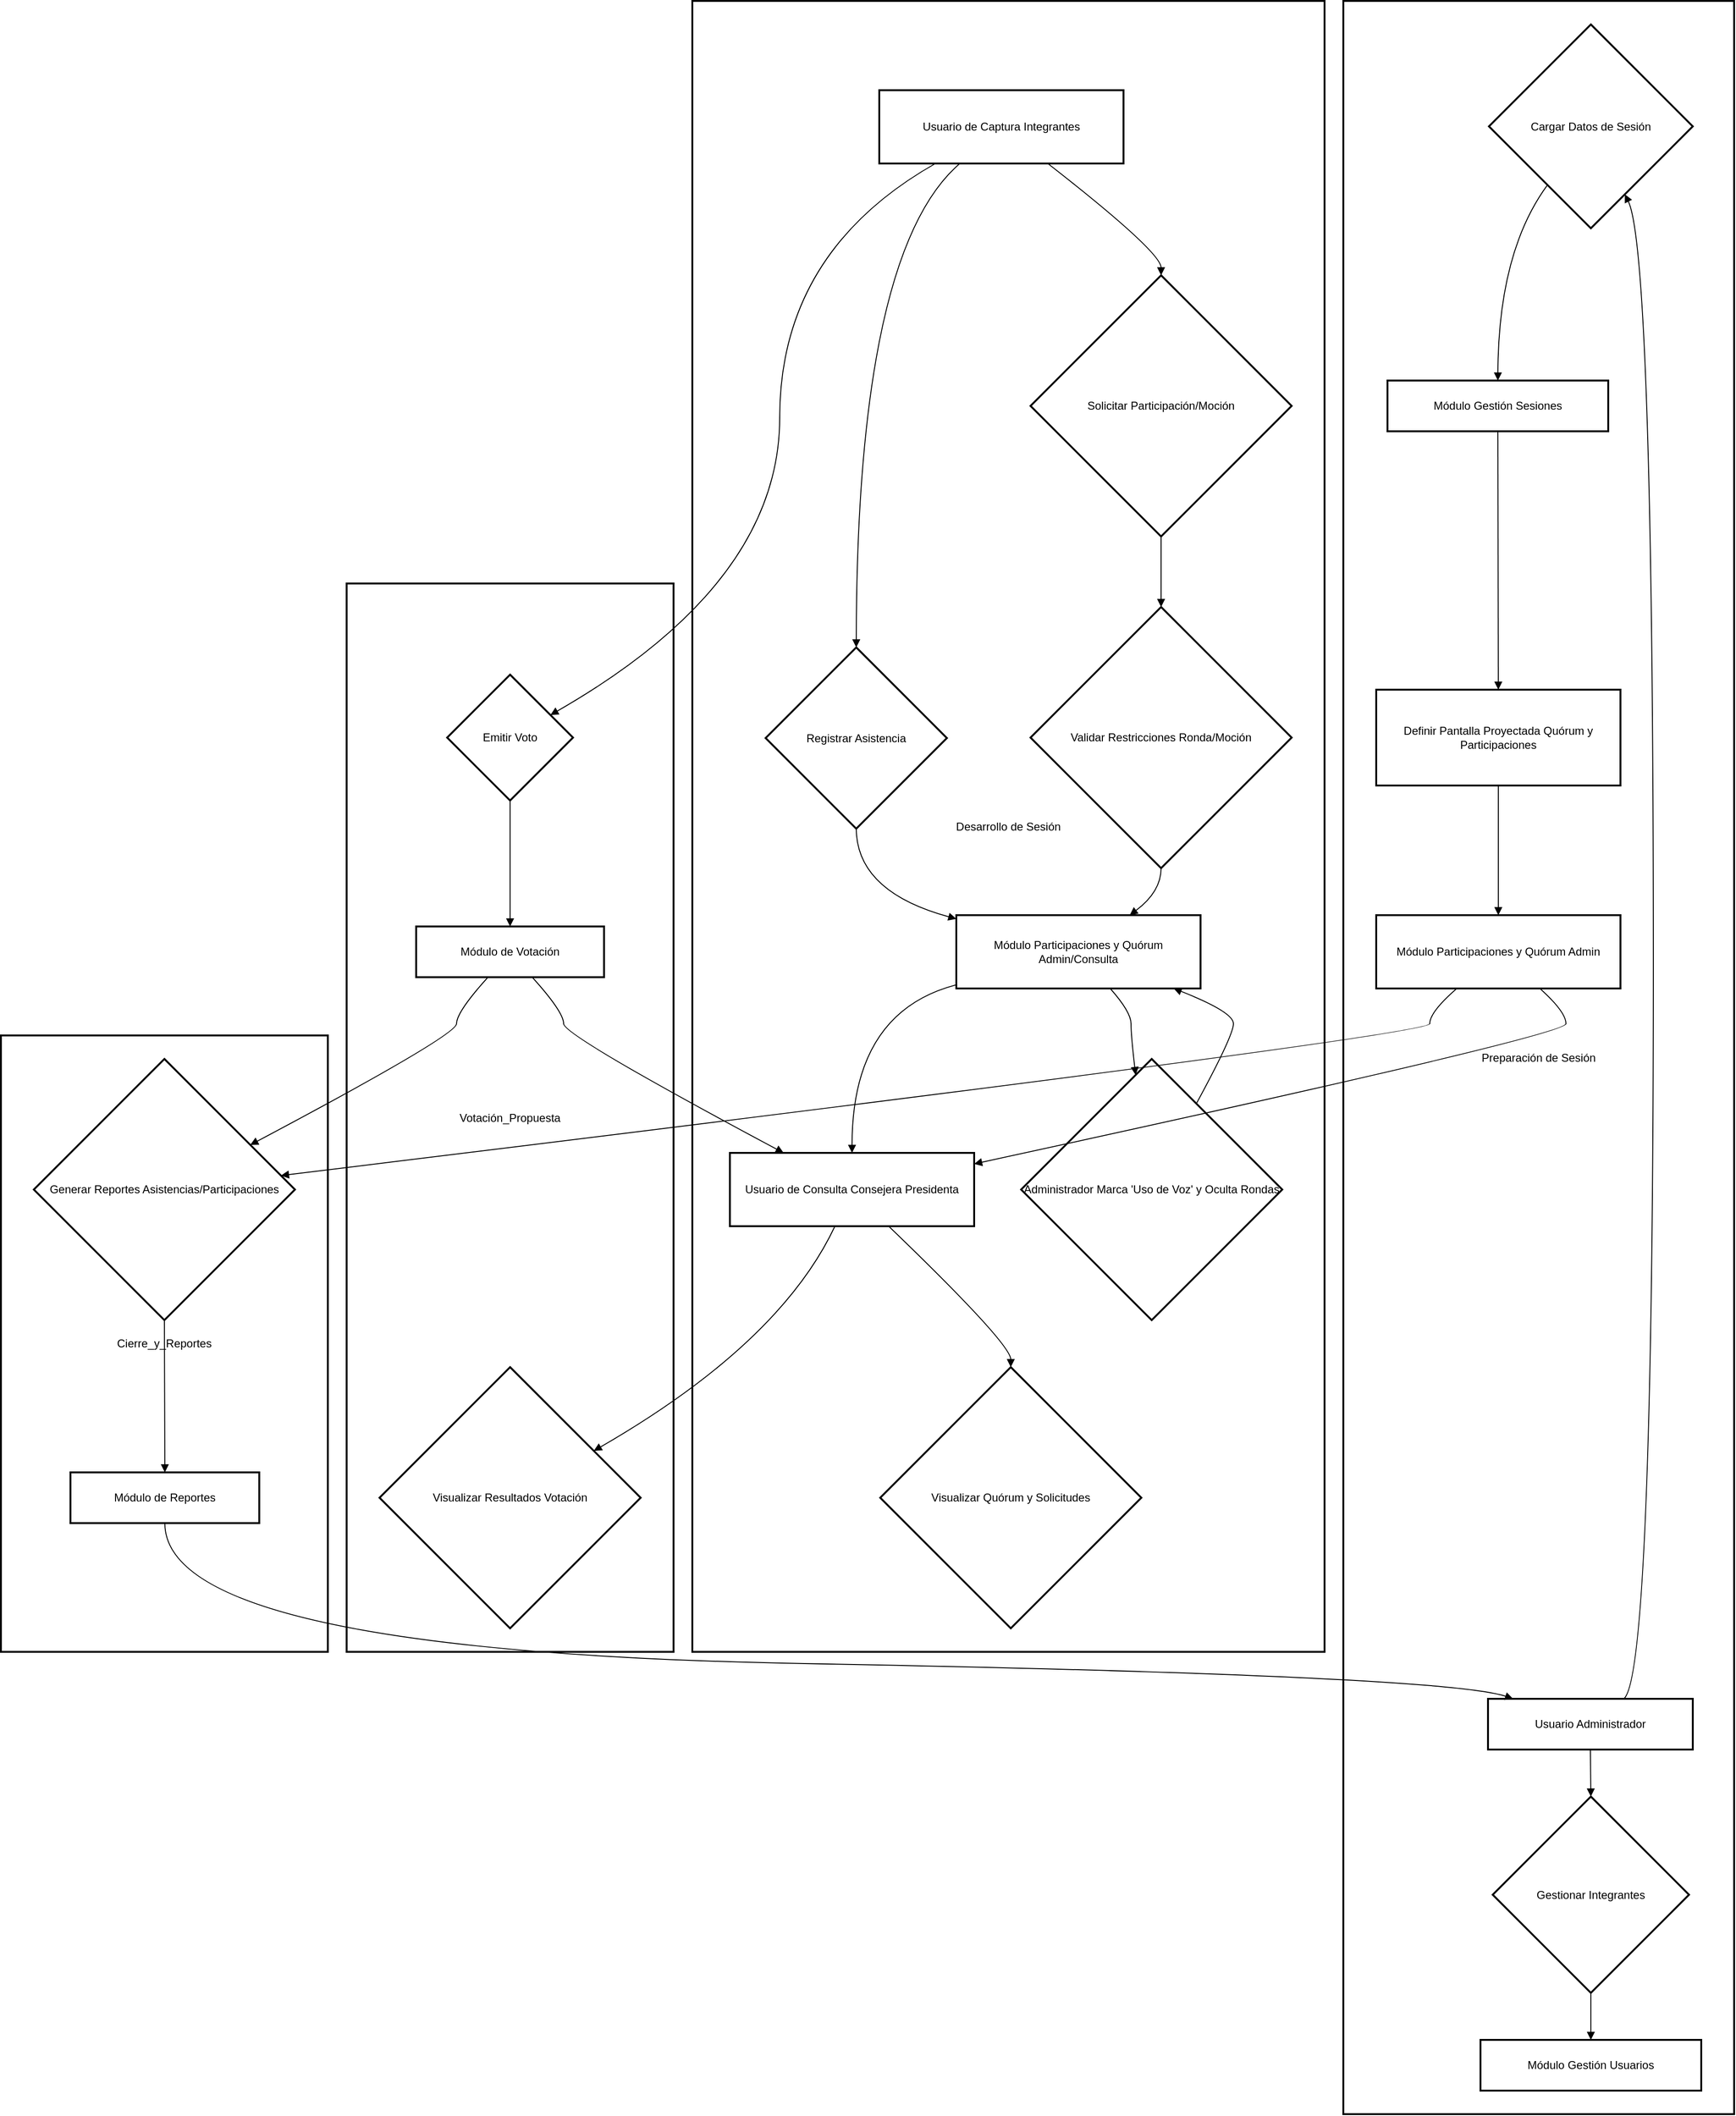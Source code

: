 <mxfile version="27.1.6">
  <diagram name="Página-1" id="5Ipi0KLfQldOFnqfEt-a">
    <mxGraphModel dx="946" dy="563" grid="1" gridSize="10" guides="1" tooltips="1" connect="1" arrows="1" fold="1" page="1" pageScale="1" pageWidth="827" pageHeight="1169" math="0" shadow="0">
      <root>
        <mxCell id="0" />
        <mxCell id="1" parent="0" />
        <mxCell id="2cJFYLZIkoP5e17FHalm-1" value="Cierre_y_Reportes" style="whiteSpace=wrap;strokeWidth=2;" vertex="1" parent="1">
          <mxGeometry x="20" y="1121" width="348" height="656" as="geometry" />
        </mxCell>
        <mxCell id="2cJFYLZIkoP5e17FHalm-2" value="Votación_Propuesta" style="whiteSpace=wrap;strokeWidth=2;" vertex="1" parent="1">
          <mxGeometry x="388" y="640" width="348" height="1137" as="geometry" />
        </mxCell>
        <mxCell id="2cJFYLZIkoP5e17FHalm-3" value="Desarrollo de Sesión" style="whiteSpace=wrap;strokeWidth=2;" vertex="1" parent="1">
          <mxGeometry x="756" y="20" width="673" height="1757" as="geometry" />
        </mxCell>
        <mxCell id="2cJFYLZIkoP5e17FHalm-4" value="Preparación de Sesión" style="whiteSpace=wrap;strokeWidth=2;" vertex="1" parent="1">
          <mxGeometry x="1449" y="20" width="416" height="2249" as="geometry" />
        </mxCell>
        <mxCell id="2cJFYLZIkoP5e17FHalm-5" value="Cargar Datos de Sesión" style="rhombus;strokeWidth=2;whiteSpace=wrap;" vertex="1" parent="1">
          <mxGeometry x="1604" y="45" width="217" height="217" as="geometry" />
        </mxCell>
        <mxCell id="2cJFYLZIkoP5e17FHalm-6" value="Usuario Administrador" style="whiteSpace=wrap;strokeWidth=2;" vertex="1" parent="1">
          <mxGeometry x="1603" y="1827" width="218" height="54" as="geometry" />
        </mxCell>
        <mxCell id="2cJFYLZIkoP5e17FHalm-7" value="Módulo Gestión Sesiones" style="whiteSpace=wrap;strokeWidth=2;" vertex="1" parent="1">
          <mxGeometry x="1496" y="424" width="235" height="54" as="geometry" />
        </mxCell>
        <mxCell id="2cJFYLZIkoP5e17FHalm-8" value="Gestionar Integrantes" style="rhombus;strokeWidth=2;whiteSpace=wrap;" vertex="1" parent="1">
          <mxGeometry x="1608" y="1931" width="209" height="209" as="geometry" />
        </mxCell>
        <mxCell id="2cJFYLZIkoP5e17FHalm-9" value="Módulo Gestión Usuarios" style="whiteSpace=wrap;strokeWidth=2;" vertex="1" parent="1">
          <mxGeometry x="1595" y="2190" width="235" height="54" as="geometry" />
        </mxCell>
        <mxCell id="2cJFYLZIkoP5e17FHalm-10" value="Definir Pantalla Proyectada Quórum y Participaciones" style="whiteSpace=wrap;strokeWidth=2;" vertex="1" parent="1">
          <mxGeometry x="1484" y="753" width="260" height="102" as="geometry" />
        </mxCell>
        <mxCell id="2cJFYLZIkoP5e17FHalm-11" value="Módulo Participaciones y Quórum Admin" style="whiteSpace=wrap;strokeWidth=2;" vertex="1" parent="1">
          <mxGeometry x="1484" y="993" width="260" height="78" as="geometry" />
        </mxCell>
        <mxCell id="2cJFYLZIkoP5e17FHalm-12" value="Registrar Asistencia" style="rhombus;strokeWidth=2;whiteSpace=wrap;" vertex="1" parent="1">
          <mxGeometry x="834" y="708" width="193" height="193" as="geometry" />
        </mxCell>
        <mxCell id="2cJFYLZIkoP5e17FHalm-13" value="Usuario de Captura Integrantes" style="whiteSpace=wrap;strokeWidth=2;" vertex="1" parent="1">
          <mxGeometry x="955" y="115" width="260" height="78" as="geometry" />
        </mxCell>
        <mxCell id="2cJFYLZIkoP5e17FHalm-14" value="Módulo Participaciones y Quórum Admin/Consulta" style="whiteSpace=wrap;strokeWidth=2;" vertex="1" parent="1">
          <mxGeometry x="1037" y="993" width="260" height="78" as="geometry" />
        </mxCell>
        <mxCell id="2cJFYLZIkoP5e17FHalm-15" value="Solicitar Participación/Moción" style="rhombus;strokeWidth=2;whiteSpace=wrap;" vertex="1" parent="1">
          <mxGeometry x="1116" y="312" width="278" height="278" as="geometry" />
        </mxCell>
        <mxCell id="2cJFYLZIkoP5e17FHalm-16" value="Validar Restricciones Ronda/Moción" style="rhombus;strokeWidth=2;whiteSpace=wrap;" vertex="1" parent="1">
          <mxGeometry x="1116" y="665" width="278" height="278" as="geometry" />
        </mxCell>
        <mxCell id="2cJFYLZIkoP5e17FHalm-17" value="Usuario de Consulta Consejera Presidenta" style="whiteSpace=wrap;strokeWidth=2;" vertex="1" parent="1">
          <mxGeometry x="796" y="1246" width="260" height="78" as="geometry" />
        </mxCell>
        <mxCell id="2cJFYLZIkoP5e17FHalm-18" value="Visualizar Quórum y Solicitudes" style="rhombus;strokeWidth=2;whiteSpace=wrap;" vertex="1" parent="1">
          <mxGeometry x="956" y="1474" width="278" height="278" as="geometry" />
        </mxCell>
        <mxCell id="2cJFYLZIkoP5e17FHalm-19" value="Administrador Marca &#39;Uso de Voz&#39; y Oculta Rondas" style="rhombus;strokeWidth=2;whiteSpace=wrap;" vertex="1" parent="1">
          <mxGeometry x="1106" y="1146" width="278" height="278" as="geometry" />
        </mxCell>
        <mxCell id="2cJFYLZIkoP5e17FHalm-20" value="Emitir Voto" style="rhombus;strokeWidth=2;whiteSpace=wrap;" vertex="1" parent="1">
          <mxGeometry x="495" y="737" width="134" height="134" as="geometry" />
        </mxCell>
        <mxCell id="2cJFYLZIkoP5e17FHalm-21" value="Módulo de Votación" style="whiteSpace=wrap;strokeWidth=2;" vertex="1" parent="1">
          <mxGeometry x="462" y="1005" width="200" height="54" as="geometry" />
        </mxCell>
        <mxCell id="2cJFYLZIkoP5e17FHalm-22" value="Visualizar Resultados Votación" style="rhombus;strokeWidth=2;whiteSpace=wrap;" vertex="1" parent="1">
          <mxGeometry x="423" y="1474" width="278" height="278" as="geometry" />
        </mxCell>
        <mxCell id="2cJFYLZIkoP5e17FHalm-23" value="Generar Reportes Asistencias/Participaciones" style="rhombus;strokeWidth=2;whiteSpace=wrap;" vertex="1" parent="1">
          <mxGeometry x="55" y="1146" width="278" height="278" as="geometry" />
        </mxCell>
        <mxCell id="2cJFYLZIkoP5e17FHalm-24" value="Módulo de Reportes" style="whiteSpace=wrap;strokeWidth=2;" vertex="1" parent="1">
          <mxGeometry x="94" y="1586" width="201" height="54" as="geometry" />
        </mxCell>
        <mxCell id="2cJFYLZIkoP5e17FHalm-25" value="" style="curved=1;startArrow=none;endArrow=block;exitX=0.66;exitY=0.01;entryX=0.75;entryY=1;rounded=0;" edge="1" parent="1" source="2cJFYLZIkoP5e17FHalm-6" target="2cJFYLZIkoP5e17FHalm-5">
          <mxGeometry relative="1" as="geometry">
            <Array as="points">
              <mxPoint x="1779" y="1802" />
              <mxPoint x="1779" y="287" />
            </Array>
          </mxGeometry>
        </mxCell>
        <mxCell id="2cJFYLZIkoP5e17FHalm-26" value="" style="curved=1;startArrow=none;endArrow=block;exitX=0.5;exitY=1.01;entryX=0.5;entryY=0;rounded=0;" edge="1" parent="1" source="2cJFYLZIkoP5e17FHalm-6" target="2cJFYLZIkoP5e17FHalm-8">
          <mxGeometry relative="1" as="geometry">
            <Array as="points" />
          </mxGeometry>
        </mxCell>
        <mxCell id="2cJFYLZIkoP5e17FHalm-27" value="" style="curved=1;startArrow=none;endArrow=block;exitX=0.13;exitY=1;entryX=0.5;entryY=0.01;rounded=0;" edge="1" parent="1" source="2cJFYLZIkoP5e17FHalm-5" target="2cJFYLZIkoP5e17FHalm-7">
          <mxGeometry relative="1" as="geometry">
            <Array as="points">
              <mxPoint x="1614" y="287" />
            </Array>
          </mxGeometry>
        </mxCell>
        <mxCell id="2cJFYLZIkoP5e17FHalm-28" value="" style="curved=1;startArrow=none;endArrow=block;exitX=0.5;exitY=1;entryX=0.5;entryY=0.01;rounded=0;" edge="1" parent="1" source="2cJFYLZIkoP5e17FHalm-8" target="2cJFYLZIkoP5e17FHalm-9">
          <mxGeometry relative="1" as="geometry">
            <Array as="points" />
          </mxGeometry>
        </mxCell>
        <mxCell id="2cJFYLZIkoP5e17FHalm-29" value="" style="curved=1;startArrow=none;endArrow=block;exitX=0.5;exitY=1.01;entryX=0.5;entryY=0;rounded=0;" edge="1" parent="1" source="2cJFYLZIkoP5e17FHalm-7" target="2cJFYLZIkoP5e17FHalm-10">
          <mxGeometry relative="1" as="geometry">
            <Array as="points" />
          </mxGeometry>
        </mxCell>
        <mxCell id="2cJFYLZIkoP5e17FHalm-30" value="" style="curved=1;startArrow=none;endArrow=block;exitX=0.5;exitY=1;entryX=0.5;entryY=0;rounded=0;" edge="1" parent="1" source="2cJFYLZIkoP5e17FHalm-10" target="2cJFYLZIkoP5e17FHalm-11">
          <mxGeometry relative="1" as="geometry">
            <Array as="points" />
          </mxGeometry>
        </mxCell>
        <mxCell id="2cJFYLZIkoP5e17FHalm-31" value="" style="curved=1;startArrow=none;endArrow=block;exitX=0.33;exitY=1;entryX=0.5;entryY=0;rounded=0;" edge="1" parent="1" source="2cJFYLZIkoP5e17FHalm-13" target="2cJFYLZIkoP5e17FHalm-12">
          <mxGeometry relative="1" as="geometry">
            <Array as="points">
              <mxPoint x="931" y="287" />
            </Array>
          </mxGeometry>
        </mxCell>
        <mxCell id="2cJFYLZIkoP5e17FHalm-32" value="" style="curved=1;startArrow=none;endArrow=block;exitX=0.69;exitY=1;entryX=0.5;entryY=0;rounded=0;" edge="1" parent="1" source="2cJFYLZIkoP5e17FHalm-13" target="2cJFYLZIkoP5e17FHalm-15">
          <mxGeometry relative="1" as="geometry">
            <Array as="points">
              <mxPoint x="1255" y="287" />
            </Array>
          </mxGeometry>
        </mxCell>
        <mxCell id="2cJFYLZIkoP5e17FHalm-33" value="" style="curved=1;startArrow=none;endArrow=block;exitX=0.23;exitY=1;entryX=1;entryY=0.22;rounded=0;" edge="1" parent="1" source="2cJFYLZIkoP5e17FHalm-13" target="2cJFYLZIkoP5e17FHalm-20">
          <mxGeometry relative="1" as="geometry">
            <Array as="points">
              <mxPoint x="849" y="287" />
              <mxPoint x="849" y="640" />
            </Array>
          </mxGeometry>
        </mxCell>
        <mxCell id="2cJFYLZIkoP5e17FHalm-34" value="" style="curved=1;startArrow=none;endArrow=block;exitX=0.5;exitY=1;entryX=0;entryY=0.05;rounded=0;" edge="1" parent="1" source="2cJFYLZIkoP5e17FHalm-12" target="2cJFYLZIkoP5e17FHalm-14">
          <mxGeometry relative="1" as="geometry">
            <Array as="points">
              <mxPoint x="931" y="968" />
            </Array>
          </mxGeometry>
        </mxCell>
        <mxCell id="2cJFYLZIkoP5e17FHalm-35" value="" style="curved=1;startArrow=none;endArrow=block;exitX=0.5;exitY=1;entryX=0.5;entryY=0;rounded=0;" edge="1" parent="1" source="2cJFYLZIkoP5e17FHalm-15" target="2cJFYLZIkoP5e17FHalm-16">
          <mxGeometry relative="1" as="geometry">
            <Array as="points" />
          </mxGeometry>
        </mxCell>
        <mxCell id="2cJFYLZIkoP5e17FHalm-36" value="" style="curved=1;startArrow=none;endArrow=block;exitX=0.5;exitY=1;entryX=0.71;entryY=0;rounded=0;" edge="1" parent="1" source="2cJFYLZIkoP5e17FHalm-16" target="2cJFYLZIkoP5e17FHalm-14">
          <mxGeometry relative="1" as="geometry">
            <Array as="points">
              <mxPoint x="1255" y="968" />
            </Array>
          </mxGeometry>
        </mxCell>
        <mxCell id="2cJFYLZIkoP5e17FHalm-37" value="" style="curved=1;startArrow=none;endArrow=block;exitX=0.67;exitY=1;entryX=1;entryY=0.15;rounded=0;" edge="1" parent="1" source="2cJFYLZIkoP5e17FHalm-11" target="2cJFYLZIkoP5e17FHalm-17">
          <mxGeometry relative="1" as="geometry">
            <Array as="points">
              <mxPoint x="1686" y="1096" />
              <mxPoint x="1686" y="1121" />
            </Array>
          </mxGeometry>
        </mxCell>
        <mxCell id="2cJFYLZIkoP5e17FHalm-38" value="" style="curved=1;startArrow=none;endArrow=block;exitX=0.33;exitY=1;entryX=1;entryY=0.44;rounded=0;" edge="1" parent="1" source="2cJFYLZIkoP5e17FHalm-11" target="2cJFYLZIkoP5e17FHalm-23">
          <mxGeometry relative="1" as="geometry">
            <Array as="points">
              <mxPoint x="1541" y="1096" />
              <mxPoint x="1541" y="1121" />
            </Array>
          </mxGeometry>
        </mxCell>
        <mxCell id="2cJFYLZIkoP5e17FHalm-39" value="" style="curved=1;startArrow=none;endArrow=block;exitX=0;exitY=0.95;entryX=0.5;entryY=0;rounded=0;" edge="1" parent="1" source="2cJFYLZIkoP5e17FHalm-14" target="2cJFYLZIkoP5e17FHalm-17">
          <mxGeometry relative="1" as="geometry">
            <Array as="points">
              <mxPoint x="926" y="1096" />
            </Array>
          </mxGeometry>
        </mxCell>
        <mxCell id="2cJFYLZIkoP5e17FHalm-40" value="" style="curved=1;startArrow=none;endArrow=block;exitX=0.63;exitY=1;entryX=0.43;entryY=0;rounded=0;" edge="1" parent="1" source="2cJFYLZIkoP5e17FHalm-14" target="2cJFYLZIkoP5e17FHalm-19">
          <mxGeometry relative="1" as="geometry">
            <Array as="points">
              <mxPoint x="1223" y="1096" />
              <mxPoint x="1223" y="1121" />
            </Array>
          </mxGeometry>
        </mxCell>
        <mxCell id="2cJFYLZIkoP5e17FHalm-41" value="" style="curved=1;startArrow=none;endArrow=block;exitX=0.65;exitY=1;entryX=0.5;entryY=0;rounded=0;" edge="1" parent="1" source="2cJFYLZIkoP5e17FHalm-17" target="2cJFYLZIkoP5e17FHalm-18">
          <mxGeometry relative="1" as="geometry">
            <Array as="points">
              <mxPoint x="1095" y="1449" />
            </Array>
          </mxGeometry>
        </mxCell>
        <mxCell id="2cJFYLZIkoP5e17FHalm-42" value="" style="curved=1;startArrow=none;endArrow=block;exitX=0.43;exitY=1;entryX=1;entryY=0.22;rounded=0;" edge="1" parent="1" source="2cJFYLZIkoP5e17FHalm-17" target="2cJFYLZIkoP5e17FHalm-22">
          <mxGeometry relative="1" as="geometry">
            <Array as="points">
              <mxPoint x="849" y="1449" />
            </Array>
          </mxGeometry>
        </mxCell>
        <mxCell id="2cJFYLZIkoP5e17FHalm-43" value="" style="curved=1;startArrow=none;endArrow=block;exitX=0.76;exitY=0;entryX=0.89;entryY=1;rounded=0;" edge="1" parent="1" source="2cJFYLZIkoP5e17FHalm-19" target="2cJFYLZIkoP5e17FHalm-14">
          <mxGeometry relative="1" as="geometry">
            <Array as="points">
              <mxPoint x="1332" y="1121" />
              <mxPoint x="1332" y="1096" />
            </Array>
          </mxGeometry>
        </mxCell>
        <mxCell id="2cJFYLZIkoP5e17FHalm-44" value="" style="curved=1;startArrow=none;endArrow=block;exitX=0.5;exitY=1;entryX=0.5;entryY=0.01;rounded=0;" edge="1" parent="1" source="2cJFYLZIkoP5e17FHalm-20" target="2cJFYLZIkoP5e17FHalm-21">
          <mxGeometry relative="1" as="geometry">
            <Array as="points" />
          </mxGeometry>
        </mxCell>
        <mxCell id="2cJFYLZIkoP5e17FHalm-45" value="" style="curved=1;startArrow=none;endArrow=block;exitX=0.62;exitY=1.01;entryX=0.22;entryY=0;rounded=0;" edge="1" parent="1" source="2cJFYLZIkoP5e17FHalm-21" target="2cJFYLZIkoP5e17FHalm-17">
          <mxGeometry relative="1" as="geometry">
            <Array as="points">
              <mxPoint x="619" y="1096" />
              <mxPoint x="619" y="1121" />
            </Array>
          </mxGeometry>
        </mxCell>
        <mxCell id="2cJFYLZIkoP5e17FHalm-46" value="" style="curved=1;startArrow=none;endArrow=block;exitX=0.38;exitY=1.01;entryX=1;entryY=0.24;rounded=0;" edge="1" parent="1" source="2cJFYLZIkoP5e17FHalm-21" target="2cJFYLZIkoP5e17FHalm-23">
          <mxGeometry relative="1" as="geometry">
            <Array as="points">
              <mxPoint x="505" y="1096" />
              <mxPoint x="505" y="1121" />
            </Array>
          </mxGeometry>
        </mxCell>
        <mxCell id="2cJFYLZIkoP5e17FHalm-47" value="" style="curved=1;startArrow=none;endArrow=block;exitX=0.5;exitY=1;entryX=0.5;entryY=0.01;rounded=0;" edge="1" parent="1" source="2cJFYLZIkoP5e17FHalm-23" target="2cJFYLZIkoP5e17FHalm-24">
          <mxGeometry relative="1" as="geometry">
            <Array as="points" />
          </mxGeometry>
        </mxCell>
        <mxCell id="2cJFYLZIkoP5e17FHalm-48" value="" style="curved=1;startArrow=none;endArrow=block;exitX=0.5;exitY=1.01;entryX=0.13;entryY=0.01;rounded=0;" edge="1" parent="1" source="2cJFYLZIkoP5e17FHalm-24" target="2cJFYLZIkoP5e17FHalm-6">
          <mxGeometry relative="1" as="geometry">
            <Array as="points">
              <mxPoint x="194" y="1777" />
              <mxPoint x="1557" y="1802" />
            </Array>
          </mxGeometry>
        </mxCell>
      </root>
    </mxGraphModel>
  </diagram>
</mxfile>
